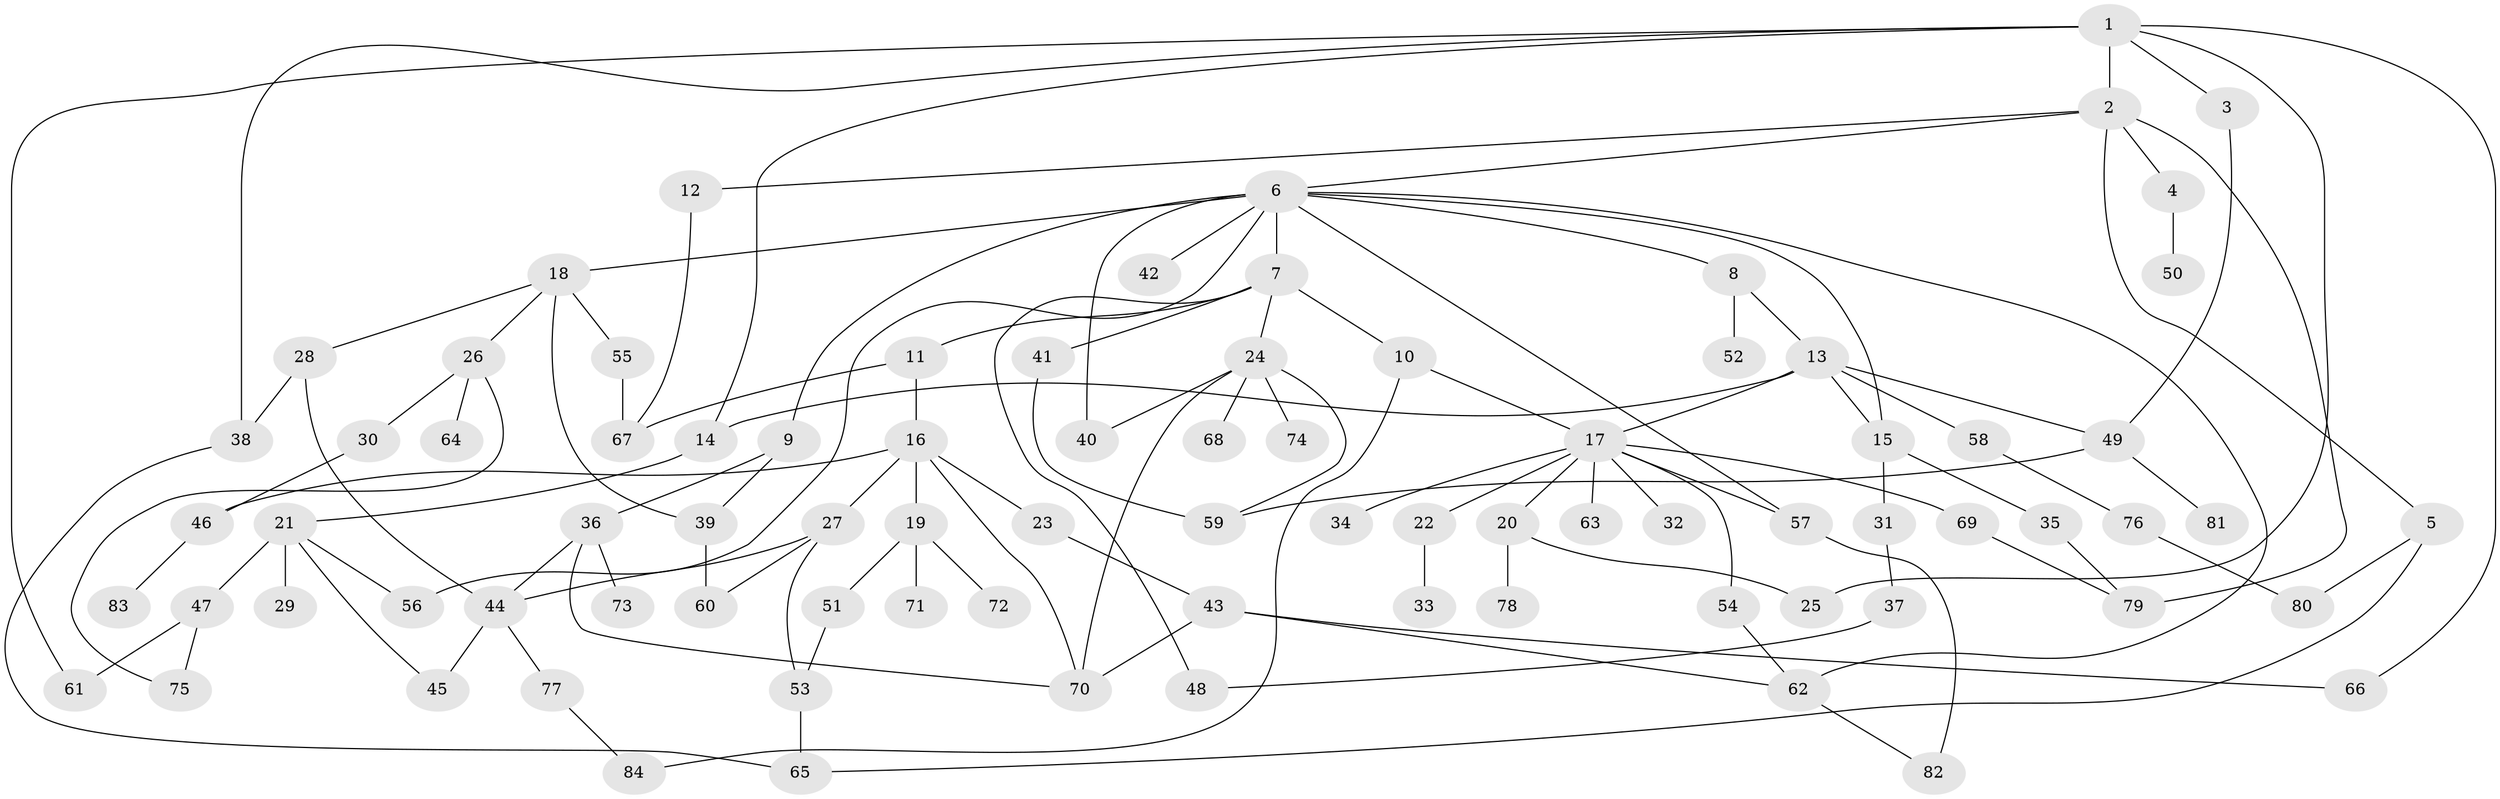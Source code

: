 // Generated by graph-tools (version 1.1) at 2025/49/03/09/25 03:49:25]
// undirected, 84 vertices, 119 edges
graph export_dot {
graph [start="1"]
  node [color=gray90,style=filled];
  1;
  2;
  3;
  4;
  5;
  6;
  7;
  8;
  9;
  10;
  11;
  12;
  13;
  14;
  15;
  16;
  17;
  18;
  19;
  20;
  21;
  22;
  23;
  24;
  25;
  26;
  27;
  28;
  29;
  30;
  31;
  32;
  33;
  34;
  35;
  36;
  37;
  38;
  39;
  40;
  41;
  42;
  43;
  44;
  45;
  46;
  47;
  48;
  49;
  50;
  51;
  52;
  53;
  54;
  55;
  56;
  57;
  58;
  59;
  60;
  61;
  62;
  63;
  64;
  65;
  66;
  67;
  68;
  69;
  70;
  71;
  72;
  73;
  74;
  75;
  76;
  77;
  78;
  79;
  80;
  81;
  82;
  83;
  84;
  1 -- 2;
  1 -- 3;
  1 -- 38;
  1 -- 66;
  1 -- 14;
  1 -- 61;
  1 -- 25;
  2 -- 4;
  2 -- 5;
  2 -- 6;
  2 -- 12;
  2 -- 79;
  3 -- 49;
  4 -- 50;
  5 -- 80;
  5 -- 65;
  6 -- 7;
  6 -- 8;
  6 -- 9;
  6 -- 18;
  6 -- 40;
  6 -- 42;
  6 -- 56;
  6 -- 15;
  6 -- 62;
  6 -- 57;
  7 -- 10;
  7 -- 11;
  7 -- 24;
  7 -- 41;
  7 -- 48;
  8 -- 13;
  8 -- 52;
  9 -- 36;
  9 -- 39;
  10 -- 84;
  10 -- 17;
  11 -- 16;
  11 -- 67;
  12 -- 67;
  13 -- 14;
  13 -- 15;
  13 -- 17;
  13 -- 49;
  13 -- 58;
  14 -- 21;
  15 -- 31;
  15 -- 35;
  16 -- 19;
  16 -- 23;
  16 -- 27;
  16 -- 46;
  16 -- 70;
  17 -- 20;
  17 -- 22;
  17 -- 32;
  17 -- 34;
  17 -- 54;
  17 -- 57;
  17 -- 63;
  17 -- 69;
  18 -- 26;
  18 -- 28;
  18 -- 39;
  18 -- 55;
  19 -- 51;
  19 -- 71;
  19 -- 72;
  20 -- 25;
  20 -- 78;
  21 -- 29;
  21 -- 47;
  21 -- 45;
  21 -- 56;
  22 -- 33;
  23 -- 43;
  24 -- 68;
  24 -- 74;
  24 -- 70;
  24 -- 59;
  24 -- 40;
  26 -- 30;
  26 -- 64;
  26 -- 75;
  27 -- 53;
  27 -- 60;
  27 -- 44;
  28 -- 44;
  28 -- 38;
  30 -- 46;
  31 -- 37;
  35 -- 79;
  36 -- 44;
  36 -- 73;
  36 -- 70;
  37 -- 48;
  38 -- 65;
  39 -- 60;
  41 -- 59;
  43 -- 70;
  43 -- 62;
  43 -- 66;
  44 -- 45;
  44 -- 77;
  46 -- 83;
  47 -- 61;
  47 -- 75;
  49 -- 59;
  49 -- 81;
  51 -- 53;
  53 -- 65;
  54 -- 62;
  55 -- 67;
  57 -- 82;
  58 -- 76;
  62 -- 82;
  69 -- 79;
  76 -- 80;
  77 -- 84;
}
